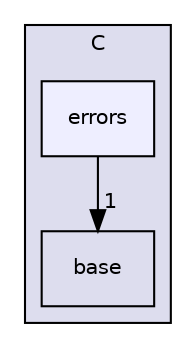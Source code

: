 digraph "include/Inventor/C/errors" {
  compound=true
  node [ fontsize="10", fontname="Helvetica"];
  edge [ labelfontsize="10", labelfontname="Helvetica"];
  subgraph clusterdir_c926cf464acaebc2091d00c8a935648f {
    graph [ bgcolor="#ddddee", pencolor="black", label="C" fontname="Helvetica", fontsize="10", URL="dir_c926cf464acaebc2091d00c8a935648f.html"]
  dir_7a50db6ab5259f91fa54d5ee03ce5859 [shape=box label="base" URL="dir_7a50db6ab5259f91fa54d5ee03ce5859.html"];
  dir_cbeb1cbd759caa5553ddde5a46e547d1 [shape=box, label="errors", style="filled", fillcolor="#eeeeff", pencolor="black", URL="dir_cbeb1cbd759caa5553ddde5a46e547d1.html"];
  }
  dir_cbeb1cbd759caa5553ddde5a46e547d1->dir_7a50db6ab5259f91fa54d5ee03ce5859 [headlabel="1", labeldistance=1.5 headhref="dir_000018_000017.html"];
}
